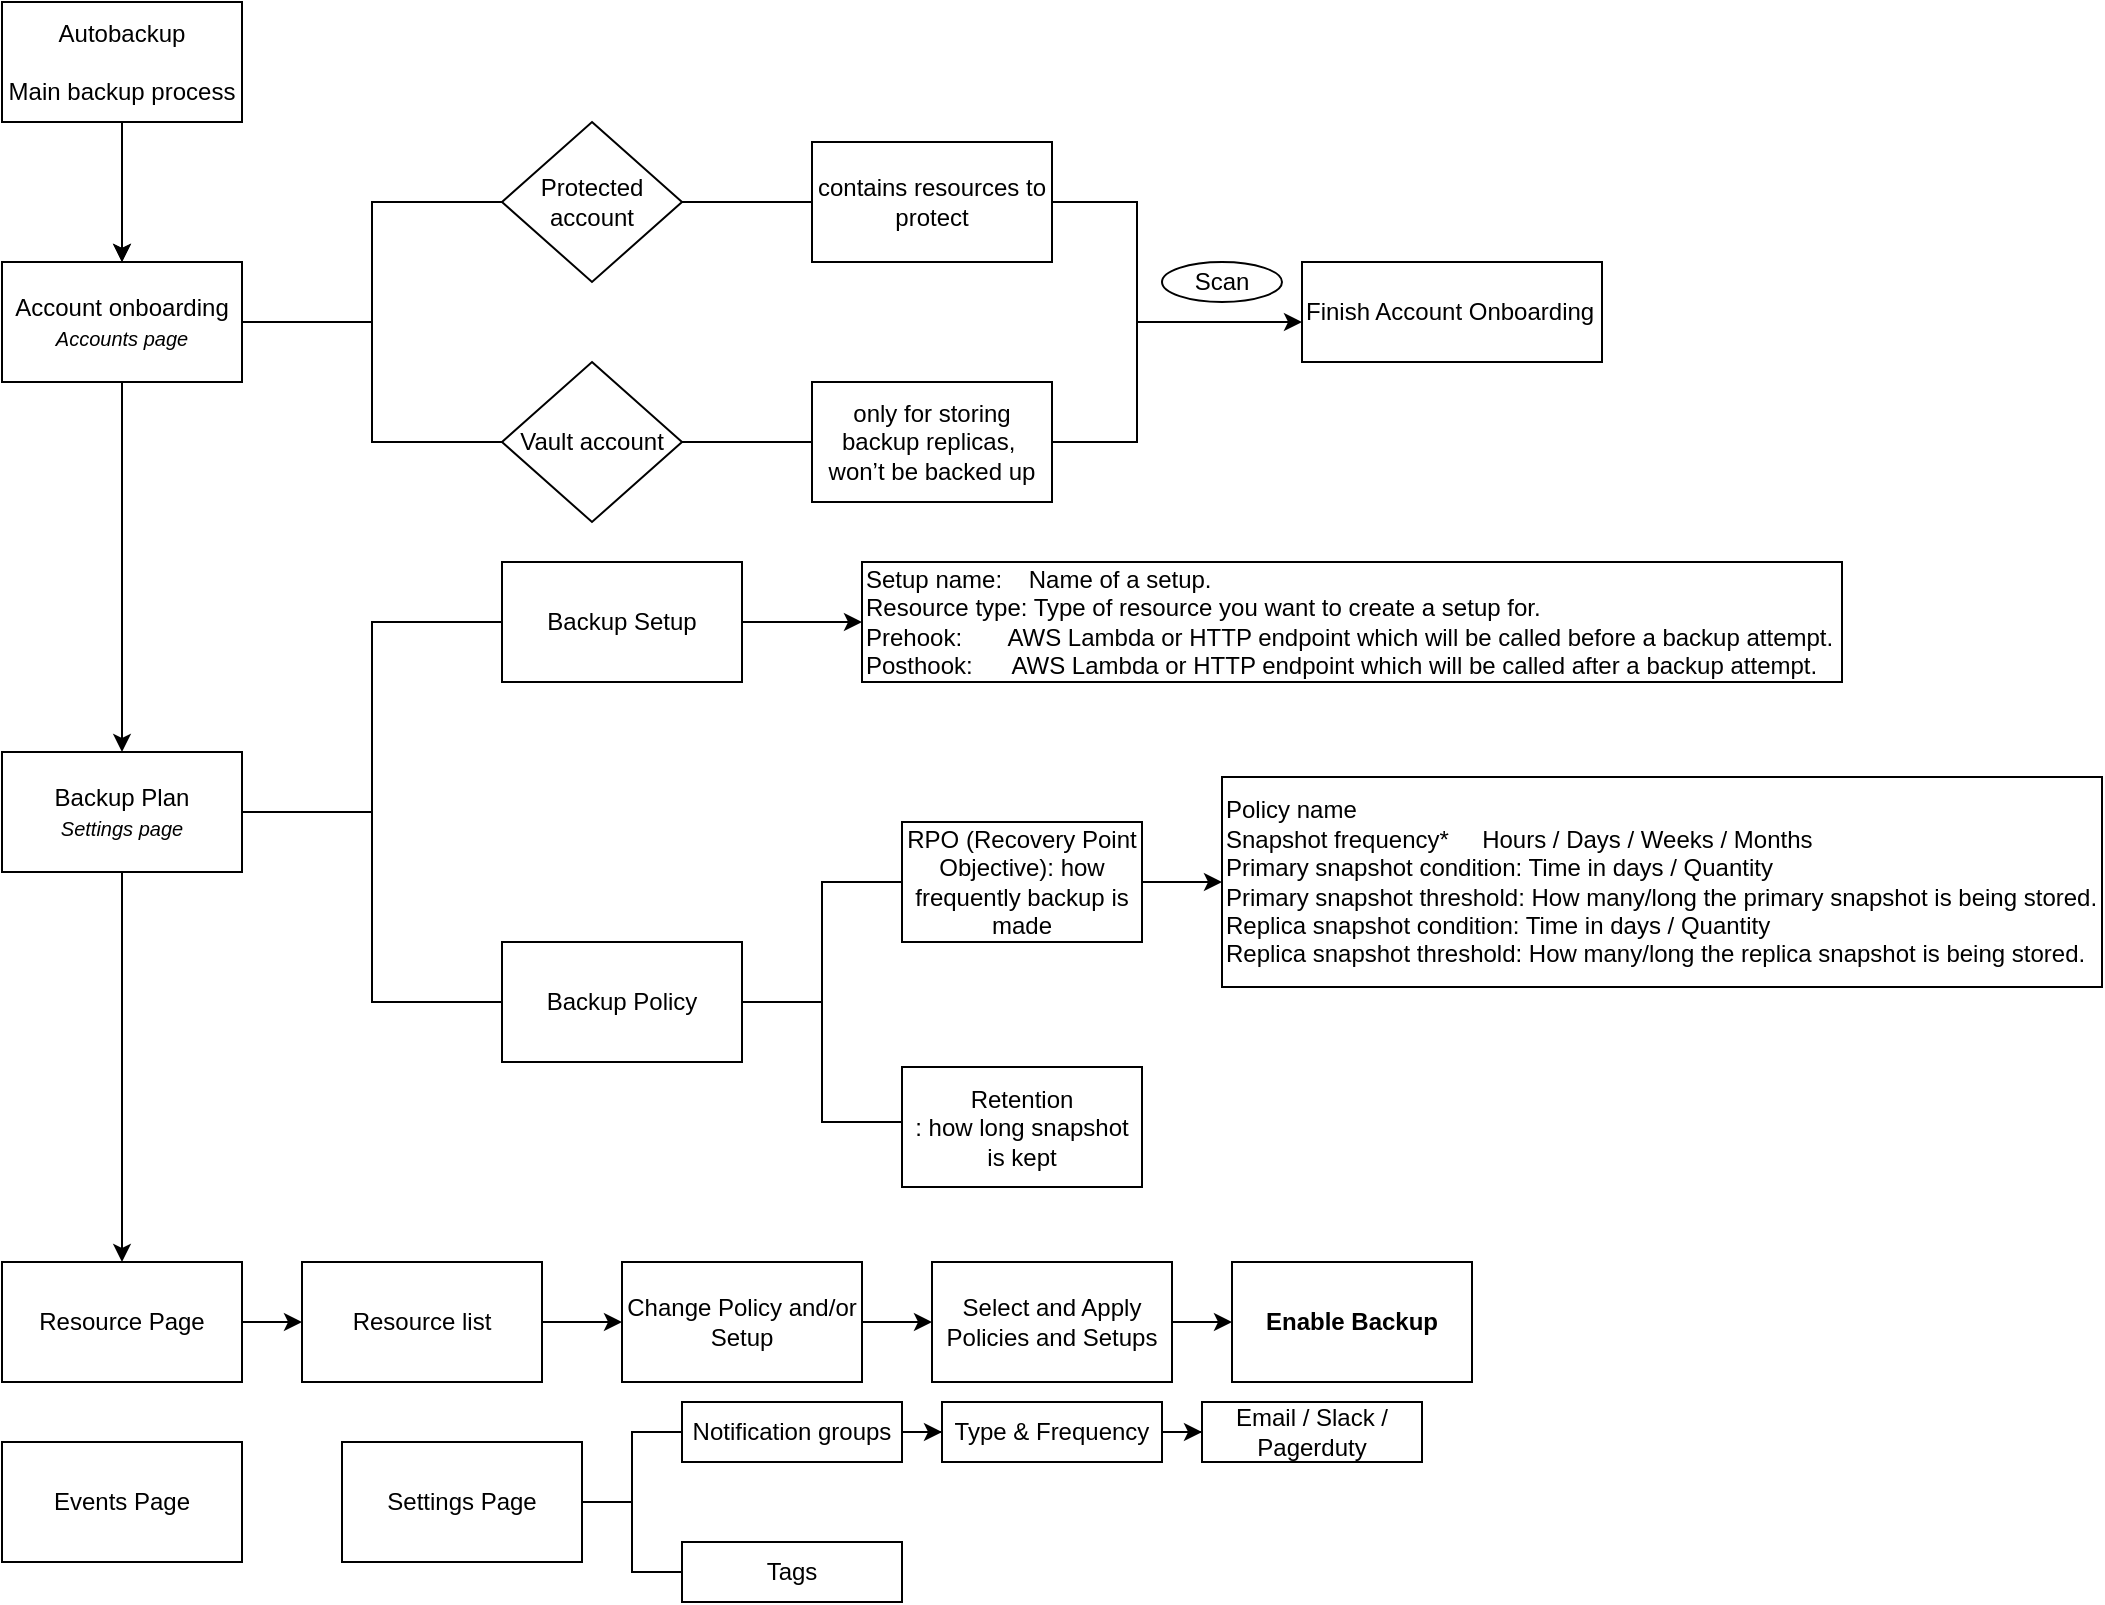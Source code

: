 <mxfile version="17.1.2" type="github">
  <diagram id="9iicNqLjTgSFbM0R_M5p" name="Page-1">
    <mxGraphModel dx="780" dy="488" grid="1" gridSize="10" guides="1" tooltips="1" connect="1" arrows="1" fold="1" page="1" pageScale="1" pageWidth="1169" pageHeight="827" math="0" shadow="0">
      <root>
        <mxCell id="0" />
        <mxCell id="1" parent="0" />
        <mxCell id="xqL_ju_NUXoOP8jmxpZU-5" value="" style="edgeStyle=orthogonalEdgeStyle;rounded=0;orthogonalLoop=1;jettySize=auto;html=1;" edge="1" parent="1" source="xqL_ju_NUXoOP8jmxpZU-1">
          <mxGeometry relative="1" as="geometry">
            <mxPoint x="80" y="150" as="targetPoint" />
          </mxGeometry>
        </mxCell>
        <mxCell id="xqL_ju_NUXoOP8jmxpZU-7" value="" style="edgeStyle=orthogonalEdgeStyle;rounded=0;orthogonalLoop=1;jettySize=auto;html=1;fontFamily=Helvetica;fontSize=12;fontColor=default;" edge="1" parent="1" source="xqL_ju_NUXoOP8jmxpZU-1" target="xqL_ju_NUXoOP8jmxpZU-6">
          <mxGeometry relative="1" as="geometry" />
        </mxCell>
        <mxCell id="xqL_ju_NUXoOP8jmxpZU-1" value="&lt;div&gt;Autobackup&lt;/div&gt;&lt;div&gt;&lt;br&gt;&lt;/div&gt;&lt;div&gt;Main backup process&lt;br&gt;&lt;/div&gt;" style="rounded=0;whiteSpace=wrap;html=1;" vertex="1" parent="1">
          <mxGeometry x="20" y="20" width="120" height="60" as="geometry" />
        </mxCell>
        <mxCell id="xqL_ju_NUXoOP8jmxpZU-28" value="" style="edgeStyle=orthogonalEdgeStyle;rounded=0;orthogonalLoop=1;jettySize=auto;html=1;fontFamily=Helvetica;fontSize=12;fontColor=default;" edge="1" parent="1" source="xqL_ju_NUXoOP8jmxpZU-6" target="xqL_ju_NUXoOP8jmxpZU-27">
          <mxGeometry relative="1" as="geometry" />
        </mxCell>
        <mxCell id="xqL_ju_NUXoOP8jmxpZU-6" value="&lt;div&gt;Account onboarding &lt;br&gt;&lt;font size=&quot;1&quot;&gt;&lt;i&gt;Accounts page&lt;/i&gt;&lt;/font&gt;&lt;/div&gt;" style="whiteSpace=wrap;html=1;rounded=0;" vertex="1" parent="1">
          <mxGeometry x="20" y="150" width="120" height="60" as="geometry" />
        </mxCell>
        <mxCell id="xqL_ju_NUXoOP8jmxpZU-13" value="Protected account" style="rhombus;whiteSpace=wrap;html=1;rounded=0;" vertex="1" parent="1">
          <mxGeometry x="270" y="80" width="90" height="80" as="geometry" />
        </mxCell>
        <mxCell id="xqL_ju_NUXoOP8jmxpZU-14" value="Vault account" style="rhombus;whiteSpace=wrap;html=1;rounded=0;" vertex="1" parent="1">
          <mxGeometry x="270" y="200" width="90" height="80" as="geometry" />
        </mxCell>
        <mxCell id="xqL_ju_NUXoOP8jmxpZU-15" value="" style="strokeWidth=1;html=1;shape=mxgraph.flowchart.annotation_2;align=left;labelPosition=right;pointerEvents=1;rounded=0;fontFamily=Helvetica;fontSize=12;fontColor=default;fillColor=default;" vertex="1" parent="1">
          <mxGeometry x="140" y="120" width="130" height="120" as="geometry" />
        </mxCell>
        <mxCell id="xqL_ju_NUXoOP8jmxpZU-19" value="Scan" style="ellipse;whiteSpace=wrap;html=1;rounded=0;fontFamily=Helvetica;fontSize=12;fontColor=default;strokeColor=default;fillColor=default;" vertex="1" parent="1">
          <mxGeometry x="600" y="150" width="60" height="20" as="geometry" />
        </mxCell>
        <mxCell id="xqL_ju_NUXoOP8jmxpZU-46" value="" style="edgeStyle=orthogonalEdgeStyle;rounded=0;orthogonalLoop=1;jettySize=auto;html=1;fontFamily=Helvetica;fontSize=12;fontColor=default;" edge="1" parent="1" source="xqL_ju_NUXoOP8jmxpZU-27" target="xqL_ju_NUXoOP8jmxpZU-45">
          <mxGeometry relative="1" as="geometry" />
        </mxCell>
        <mxCell id="xqL_ju_NUXoOP8jmxpZU-27" value="&lt;div&gt;Backup Plan&lt;br&gt;&lt;i&gt;&lt;font style=&quot;font-size: 10px&quot;&gt;Settings page&lt;/font&gt;&lt;/i&gt;&lt;br&gt;&lt;/div&gt;" style="whiteSpace=wrap;html=1;rounded=0;" vertex="1" parent="1">
          <mxGeometry x="20" y="395" width="120" height="60" as="geometry" />
        </mxCell>
        <mxCell id="xqL_ju_NUXoOP8jmxpZU-32" value="" style="strokeWidth=1;html=1;shape=mxgraph.flowchart.annotation_2;align=left;labelPosition=right;pointerEvents=1;rounded=0;fontFamily=Helvetica;fontSize=12;fontColor=default;fillColor=default;" vertex="1" parent="1">
          <mxGeometry x="140" y="330" width="130" height="190" as="geometry" />
        </mxCell>
        <mxCell id="xqL_ju_NUXoOP8jmxpZU-33" value="Backup Policy" style="rounded=0;whiteSpace=wrap;html=1;fontFamily=Helvetica;fontSize=12;fontColor=default;strokeColor=default;strokeWidth=1;fillColor=default;" vertex="1" parent="1">
          <mxGeometry x="270" y="490" width="120" height="60" as="geometry" />
        </mxCell>
        <mxCell id="xqL_ju_NUXoOP8jmxpZU-97" value="" style="edgeStyle=orthogonalEdgeStyle;rounded=0;orthogonalLoop=1;jettySize=auto;html=1;fontFamily=Helvetica;fontSize=12;fontColor=default;" edge="1" parent="1" source="xqL_ju_NUXoOP8jmxpZU-34" target="xqL_ju_NUXoOP8jmxpZU-96">
          <mxGeometry relative="1" as="geometry" />
        </mxCell>
        <mxCell id="xqL_ju_NUXoOP8jmxpZU-34" value="&lt;div&gt;Backup Setup&lt;/div&gt;" style="rounded=0;whiteSpace=wrap;html=1;fontFamily=Helvetica;fontSize=12;fontColor=default;strokeColor=default;strokeWidth=1;fillColor=default;" vertex="1" parent="1">
          <mxGeometry x="270" y="300" width="120" height="60" as="geometry" />
        </mxCell>
        <mxCell id="xqL_ju_NUXoOP8jmxpZU-37" value="contains resources to protect" style="whiteSpace=wrap;html=1;rounded=0;" vertex="1" parent="1">
          <mxGeometry x="425" y="90" width="120" height="60" as="geometry" />
        </mxCell>
        <mxCell id="xqL_ju_NUXoOP8jmxpZU-39" value="only for storing backup replicas,&amp;nbsp; won’t be backed up" style="whiteSpace=wrap;html=1;rounded=0;" vertex="1" parent="1">
          <mxGeometry x="425" y="210" width="120" height="60" as="geometry" />
        </mxCell>
        <mxCell id="xqL_ju_NUXoOP8jmxpZU-41" value="" style="endArrow=none;html=1;rounded=0;fontFamily=Helvetica;fontSize=12;fontColor=default;entryX=0;entryY=0.5;entryDx=0;entryDy=0;exitX=1;exitY=0.5;exitDx=0;exitDy=0;" edge="1" parent="1" source="xqL_ju_NUXoOP8jmxpZU-14" target="xqL_ju_NUXoOP8jmxpZU-39">
          <mxGeometry width="50" height="50" relative="1" as="geometry">
            <mxPoint x="350" y="300" as="sourcePoint" />
            <mxPoint x="400" y="250" as="targetPoint" />
          </mxGeometry>
        </mxCell>
        <mxCell id="xqL_ju_NUXoOP8jmxpZU-42" value="" style="endArrow=none;html=1;rounded=0;fontFamily=Helvetica;fontSize=12;fontColor=default;entryX=0;entryY=0.5;entryDx=0;entryDy=0;exitX=1;exitY=0.5;exitDx=0;exitDy=0;" edge="1" parent="1">
          <mxGeometry width="50" height="50" relative="1" as="geometry">
            <mxPoint x="360" y="120" as="sourcePoint" />
            <mxPoint x="425" y="120" as="targetPoint" />
          </mxGeometry>
        </mxCell>
        <mxCell id="xqL_ju_NUXoOP8jmxpZU-99" value="" style="edgeStyle=orthogonalEdgeStyle;rounded=0;orthogonalLoop=1;jettySize=auto;html=1;fontFamily=Helvetica;fontSize=12;fontColor=default;" edge="1" parent="1" source="xqL_ju_NUXoOP8jmxpZU-45" target="xqL_ju_NUXoOP8jmxpZU-98">
          <mxGeometry relative="1" as="geometry" />
        </mxCell>
        <mxCell id="xqL_ju_NUXoOP8jmxpZU-45" value="Resource Page" style="whiteSpace=wrap;html=1;rounded=0;" vertex="1" parent="1">
          <mxGeometry x="20" y="650" width="120" height="60" as="geometry" />
        </mxCell>
        <mxCell id="xqL_ju_NUXoOP8jmxpZU-48" value="" style="strokeWidth=1;html=1;shape=mxgraph.flowchart.annotation_2;align=left;labelPosition=right;pointerEvents=1;rounded=0;fontFamily=Helvetica;fontSize=12;fontColor=default;fillColor=default;" vertex="1" parent="1">
          <mxGeometry x="390" y="460" width="80" height="120" as="geometry" />
        </mxCell>
        <mxCell id="xqL_ju_NUXoOP8jmxpZU-89" value="" style="edgeStyle=orthogonalEdgeStyle;rounded=0;orthogonalLoop=1;jettySize=auto;html=1;fontFamily=Helvetica;fontSize=12;fontColor=default;" edge="1" parent="1" source="xqL_ju_NUXoOP8jmxpZU-49">
          <mxGeometry relative="1" as="geometry">
            <mxPoint x="630" y="460" as="targetPoint" />
          </mxGeometry>
        </mxCell>
        <mxCell id="xqL_ju_NUXoOP8jmxpZU-49" value="RPO (Recovery Point Objective): how frequently backup is made" style="rounded=0;whiteSpace=wrap;html=1;fontFamily=Helvetica;fontSize=12;fontColor=default;strokeColor=default;strokeWidth=1;fillColor=default;" vertex="1" parent="1">
          <mxGeometry x="470" y="430" width="120" height="60" as="geometry" />
        </mxCell>
        <mxCell id="xqL_ju_NUXoOP8jmxpZU-50" value="&lt;div&gt;Retention&lt;/div&gt;: how long snapshot is kept" style="rounded=0;whiteSpace=wrap;html=1;fontFamily=Helvetica;fontSize=12;fontColor=default;strokeColor=default;strokeWidth=1;fillColor=default;" vertex="1" parent="1">
          <mxGeometry x="470" y="552.5" width="120" height="60" as="geometry" />
        </mxCell>
        <mxCell id="xqL_ju_NUXoOP8jmxpZU-88" value="Policy name&lt;br&gt;Snapshot frequency*&amp;nbsp;&amp;nbsp;&amp;nbsp; &amp;nbsp;Hours / Days / Weeks / Months&lt;br&gt;Primary snapshot condition: Time in days / Quantity&lt;br&gt;Primary snapshot threshold: How many/long the primary snapshot is being stored.&lt;br&gt;Replica snapshot condition: Time in days / Quantity&lt;br&gt;Replica snapshot threshold: How many/long the replica snapshot is being stored." style="whiteSpace=wrap;html=1;rounded=0;strokeWidth=1;align=left;" vertex="1" parent="1">
          <mxGeometry x="630" y="407.5" width="440" height="105" as="geometry" />
        </mxCell>
        <mxCell id="xqL_ju_NUXoOP8jmxpZU-90" value="" style="strokeWidth=1;html=1;shape=mxgraph.flowchart.annotation_2;align=left;labelPosition=right;pointerEvents=1;rounded=0;fontFamily=Helvetica;fontSize=12;fontColor=default;fillColor=default;direction=west;" vertex="1" parent="1">
          <mxGeometry x="545" y="120" width="85" height="120" as="geometry" />
        </mxCell>
        <mxCell id="xqL_ju_NUXoOP8jmxpZU-93" value="" style="endArrow=classic;html=1;rounded=0;fontFamily=Helvetica;fontSize=12;fontColor=default;" edge="1" parent="1">
          <mxGeometry width="50" height="50" relative="1" as="geometry">
            <mxPoint x="630" y="180" as="sourcePoint" />
            <mxPoint x="670" y="180" as="targetPoint" />
          </mxGeometry>
        </mxCell>
        <mxCell id="xqL_ju_NUXoOP8jmxpZU-94" value="Finish Account Onboarding" style="whiteSpace=wrap;html=1;align=left;strokeWidth=1;rounded=0;" vertex="1" parent="1">
          <mxGeometry x="670" y="150" width="150" height="50" as="geometry" />
        </mxCell>
        <mxCell id="xqL_ju_NUXoOP8jmxpZU-96" value="Setup name:&amp;nbsp;&amp;nbsp;&amp;nbsp; Name of a setup.&lt;br&gt;Resource type: Type of resource you want to create a setup for.&lt;br&gt;Prehook:&amp;nbsp;&amp;nbsp;&amp;nbsp;&amp;nbsp;&amp;nbsp;&amp;nbsp; AWS Lambda or HTTP endpoint which will be called before a backup attempt.&lt;br&gt;Posthook:&amp;nbsp;&amp;nbsp;&amp;nbsp;&amp;nbsp;&amp;nbsp; AWS Lambda or HTTP endpoint which will be called after a backup attempt." style="whiteSpace=wrap;html=1;rounded=0;strokeWidth=1;align=left;" vertex="1" parent="1">
          <mxGeometry x="450" y="300" width="490" height="60" as="geometry" />
        </mxCell>
        <mxCell id="xqL_ju_NUXoOP8jmxpZU-101" value="" style="edgeStyle=orthogonalEdgeStyle;rounded=0;orthogonalLoop=1;jettySize=auto;html=1;fontFamily=Helvetica;fontSize=12;fontColor=default;" edge="1" parent="1" source="xqL_ju_NUXoOP8jmxpZU-98" target="xqL_ju_NUXoOP8jmxpZU-100">
          <mxGeometry relative="1" as="geometry" />
        </mxCell>
        <mxCell id="xqL_ju_NUXoOP8jmxpZU-98" value="Resource list" style="whiteSpace=wrap;html=1;rounded=0;" vertex="1" parent="1">
          <mxGeometry x="170" y="650" width="120" height="60" as="geometry" />
        </mxCell>
        <mxCell id="xqL_ju_NUXoOP8jmxpZU-105" value="" style="edgeStyle=orthogonalEdgeStyle;rounded=0;orthogonalLoop=1;jettySize=auto;html=1;fontFamily=Helvetica;fontSize=12;fontColor=default;" edge="1" parent="1" source="xqL_ju_NUXoOP8jmxpZU-100" target="xqL_ju_NUXoOP8jmxpZU-104">
          <mxGeometry relative="1" as="geometry" />
        </mxCell>
        <mxCell id="xqL_ju_NUXoOP8jmxpZU-100" value="Change Policy and/or Setup" style="whiteSpace=wrap;html=1;rounded=0;" vertex="1" parent="1">
          <mxGeometry x="330" y="650" width="120" height="60" as="geometry" />
        </mxCell>
        <mxCell id="xqL_ju_NUXoOP8jmxpZU-107" value="" style="edgeStyle=orthogonalEdgeStyle;rounded=0;orthogonalLoop=1;jettySize=auto;html=1;fontFamily=Helvetica;fontSize=12;fontColor=default;" edge="1" parent="1" source="xqL_ju_NUXoOP8jmxpZU-104" target="xqL_ju_NUXoOP8jmxpZU-106">
          <mxGeometry relative="1" as="geometry" />
        </mxCell>
        <mxCell id="xqL_ju_NUXoOP8jmxpZU-104" value="Select and Apply Policies and Setups" style="whiteSpace=wrap;html=1;rounded=0;" vertex="1" parent="1">
          <mxGeometry x="485" y="650" width="120" height="60" as="geometry" />
        </mxCell>
        <mxCell id="xqL_ju_NUXoOP8jmxpZU-106" value="&lt;b&gt;Enable Backup&lt;/b&gt;" style="whiteSpace=wrap;html=1;rounded=0;" vertex="1" parent="1">
          <mxGeometry x="635" y="650" width="120" height="60" as="geometry" />
        </mxCell>
        <mxCell id="xqL_ju_NUXoOP8jmxpZU-108" value="Events Page" style="rounded=0;whiteSpace=wrap;html=1;fontFamily=Helvetica;fontSize=12;fontColor=default;strokeColor=default;strokeWidth=1;fillColor=default;" vertex="1" parent="1">
          <mxGeometry x="20" y="740" width="120" height="60" as="geometry" />
        </mxCell>
        <mxCell id="xqL_ju_NUXoOP8jmxpZU-109" value="Settings Page" style="rounded=0;whiteSpace=wrap;html=1;fontFamily=Helvetica;fontSize=12;fontColor=default;strokeColor=default;strokeWidth=1;fillColor=default;" vertex="1" parent="1">
          <mxGeometry x="190" y="740" width="120" height="60" as="geometry" />
        </mxCell>
        <mxCell id="xqL_ju_NUXoOP8jmxpZU-110" value="" style="strokeWidth=1;html=1;shape=mxgraph.flowchart.annotation_2;align=left;labelPosition=right;pointerEvents=1;rounded=0;fontFamily=Helvetica;fontSize=12;fontColor=default;fillColor=default;" vertex="1" parent="1">
          <mxGeometry x="310" y="735" width="50" height="70" as="geometry" />
        </mxCell>
        <mxCell id="xqL_ju_NUXoOP8jmxpZU-114" value="" style="edgeStyle=orthogonalEdgeStyle;rounded=0;orthogonalLoop=1;jettySize=auto;html=1;fontFamily=Helvetica;fontSize=12;fontColor=default;" edge="1" parent="1" source="xqL_ju_NUXoOP8jmxpZU-111" target="xqL_ju_NUXoOP8jmxpZU-113">
          <mxGeometry relative="1" as="geometry" />
        </mxCell>
        <mxCell id="xqL_ju_NUXoOP8jmxpZU-111" value="Notification groups" style="rounded=0;whiteSpace=wrap;html=1;fontFamily=Helvetica;fontSize=12;fontColor=default;strokeColor=default;strokeWidth=1;fillColor=default;" vertex="1" parent="1">
          <mxGeometry x="360" y="720" width="110" height="30" as="geometry" />
        </mxCell>
        <mxCell id="xqL_ju_NUXoOP8jmxpZU-112" value="Tags" style="rounded=0;whiteSpace=wrap;html=1;fontFamily=Helvetica;fontSize=12;fontColor=default;strokeColor=default;strokeWidth=1;fillColor=default;" vertex="1" parent="1">
          <mxGeometry x="360" y="790" width="110" height="30" as="geometry" />
        </mxCell>
        <mxCell id="xqL_ju_NUXoOP8jmxpZU-116" value="" style="edgeStyle=orthogonalEdgeStyle;rounded=0;orthogonalLoop=1;jettySize=auto;html=1;fontFamily=Helvetica;fontSize=12;fontColor=default;" edge="1" parent="1" source="xqL_ju_NUXoOP8jmxpZU-113" target="xqL_ju_NUXoOP8jmxpZU-115">
          <mxGeometry relative="1" as="geometry" />
        </mxCell>
        <mxCell id="xqL_ju_NUXoOP8jmxpZU-113" value="Type &amp;amp; Frequency" style="rounded=0;whiteSpace=wrap;html=1;fontFamily=Helvetica;fontSize=12;fontColor=default;strokeColor=default;strokeWidth=1;fillColor=default;" vertex="1" parent="1">
          <mxGeometry x="490" y="720" width="110" height="30" as="geometry" />
        </mxCell>
        <mxCell id="xqL_ju_NUXoOP8jmxpZU-115" value="Email / Slack / Pagerduty" style="rounded=0;whiteSpace=wrap;html=1;fontFamily=Helvetica;fontSize=12;fontColor=default;strokeColor=default;strokeWidth=1;fillColor=default;" vertex="1" parent="1">
          <mxGeometry x="620" y="720" width="110" height="30" as="geometry" />
        </mxCell>
      </root>
    </mxGraphModel>
  </diagram>
</mxfile>

